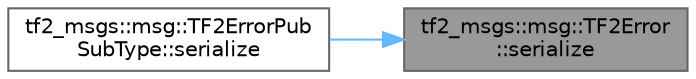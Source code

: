 digraph "tf2_msgs::msg::TF2Error::serialize"
{
 // INTERACTIVE_SVG=YES
 // LATEX_PDF_SIZE
  bgcolor="transparent";
  edge [fontname=Helvetica,fontsize=10,labelfontname=Helvetica,labelfontsize=10];
  node [fontname=Helvetica,fontsize=10,shape=box,height=0.2,width=0.4];
  rankdir="RL";
  Node1 [id="Node000001",label="tf2_msgs::msg::TF2Error\l::serialize",height=0.2,width=0.4,color="gray40", fillcolor="grey60", style="filled", fontcolor="black",tooltip="This function serializes an object using CDR serialization."];
  Node1 -> Node2 [id="edge1_Node000001_Node000002",dir="back",color="steelblue1",style="solid",tooltip=" "];
  Node2 [id="Node000002",label="tf2_msgs::msg::TF2ErrorPub\lSubType::serialize",height=0.2,width=0.4,color="grey40", fillcolor="white", style="filled",URL="$d5/da0/classtf2__msgs_1_1msg_1_1TF2ErrorPubSubType.html#a1b8268806f5dd6b2fbe0292d89e68523",tooltip=" "];
}
